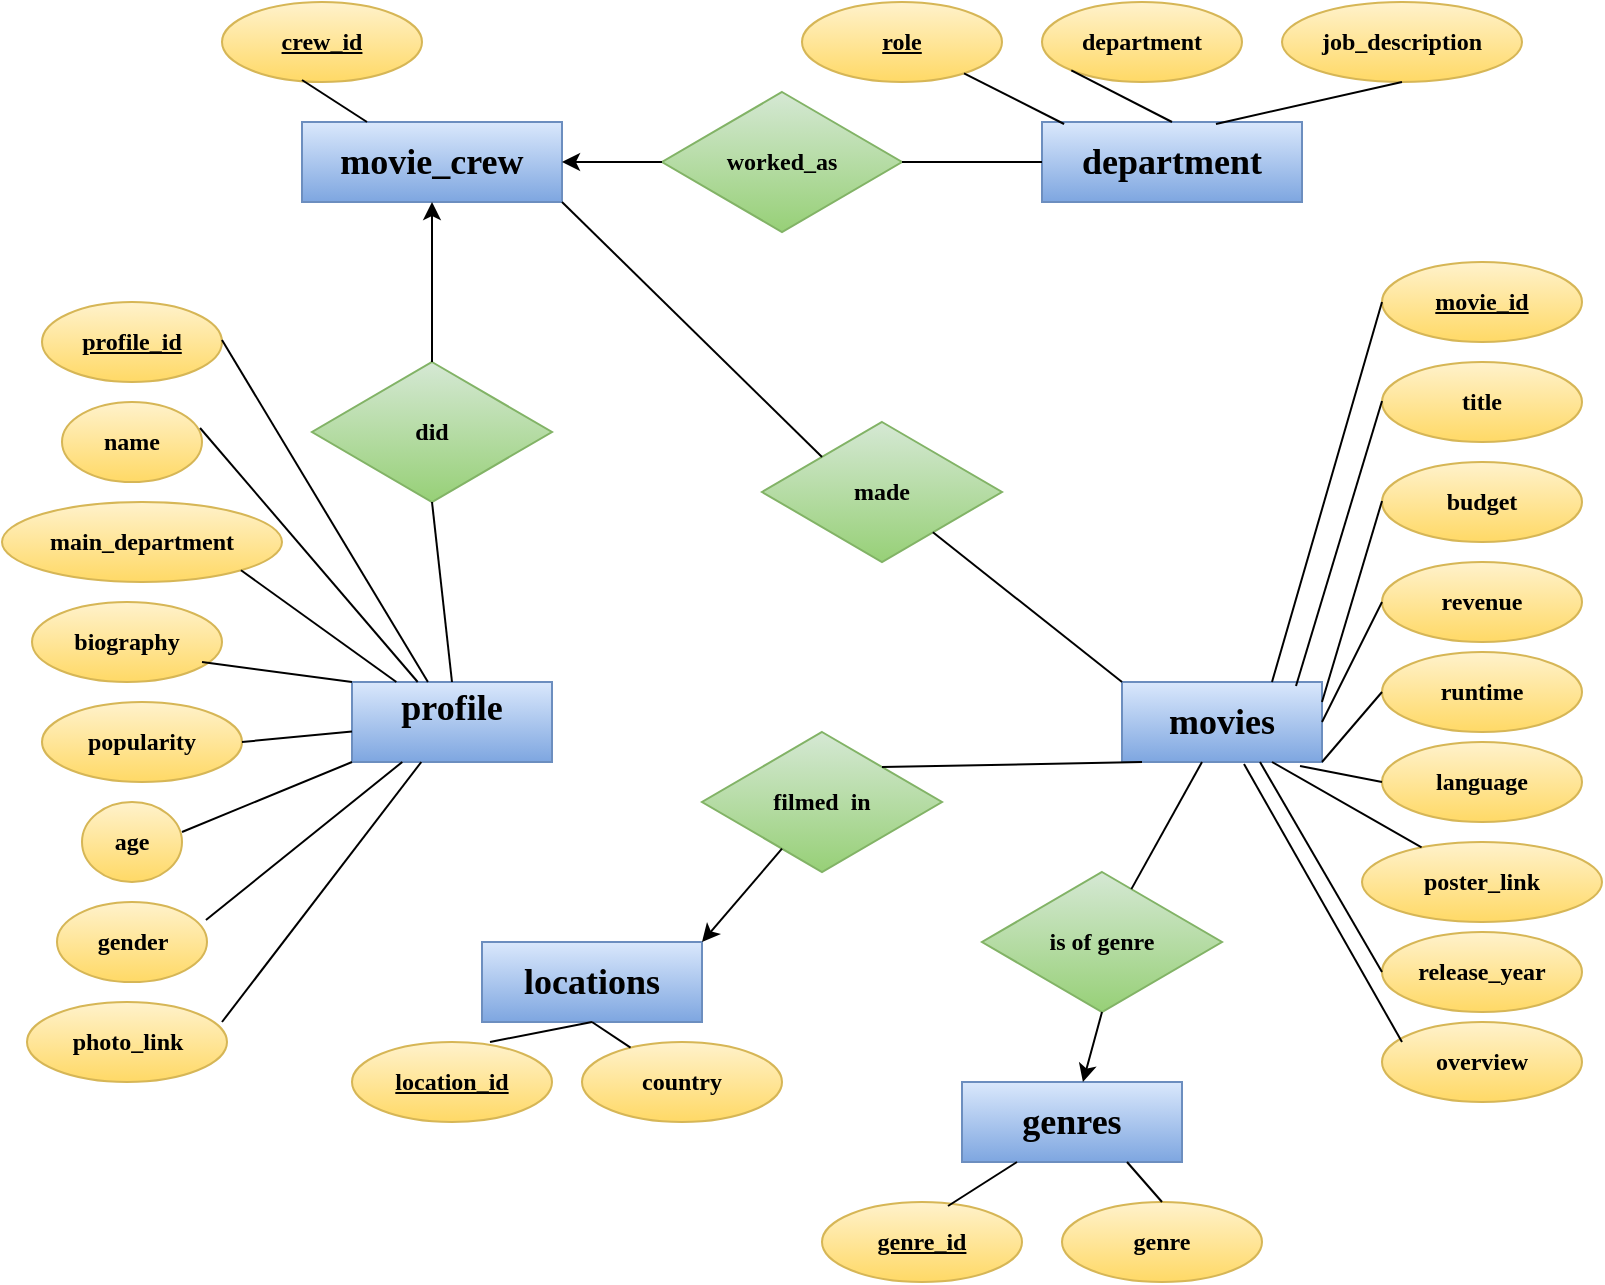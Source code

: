 <mxfile version="14.2.4" type="github">
  <diagram id="fEWZB5T_Xkg65_PU7XJZ" name="Page-1">
    <mxGraphModel dx="1108" dy="450" grid="1" gridSize="10" guides="1" tooltips="1" connect="1" arrows="1" fold="1" page="1" pageScale="1" pageWidth="850" pageHeight="1100" math="0" shadow="0">
      <root>
        <mxCell id="0" />
        <mxCell id="1" parent="0" />
        <mxCell id="KkJ_TuLorG1xZhDRaCZ--3" value="&lt;h2&gt;&lt;b&gt;&lt;font face=&quot;Georgia&quot;&gt;movies&lt;/font&gt;&lt;/b&gt;&lt;/h2&gt;" style="whiteSpace=wrap;html=1;align=center;fillColor=#dae8fc;strokeColor=#6c8ebf;gradientColor=#7ea6e0;" parent="1" vertex="1">
          <mxGeometry x="590" y="400" width="100" height="40" as="geometry" />
        </mxCell>
        <mxCell id="KkJ_TuLorG1xZhDRaCZ--6" value="&lt;h2&gt;&lt;b&gt;&lt;font face=&quot;Georgia&quot;&gt;profile&lt;/font&gt;&lt;/b&gt;&lt;/h2&gt;&lt;span style=&quot;color: rgba(0 , 0 , 0 , 0) ; font-family: monospace ; font-size: 0px&quot;&gt;%3CmxGraphModel%3E%3Croot%3E%3CmxCell%20id%3D%220%22%2F%3E%3CmxCell%20id%3D%221%22%20parent%3D%220%22%2F%3E%3CmxCell%20id%3D%222%22%20value%3D%22%26lt%3Bh2%26gt%3B%26lt%3Bb%26gt%3B%26lt%3Bfont%20face%3D%26quot%3BGeorgia%26quot%3B%26gt%3Bmovies%26lt%3B%2Ffont%26gt%3B%26lt%3B%2Fb%26gt%3B%26lt%3B%2Fh2%26gt%3B%22%20style%3D%22whiteSpace%3Dwrap%3Bhtml%3D1%3Balign%3Dcenter%3BfillColor%3D%23dae8fc%3BstrokeColor%3D%236c8ebf%3BgradientColor%3D%237ea6e0%3B%22%20vertex%3D%221%22%20parent%3D%221%22%3E%3CmxGeometry%20x%3D%22370%22%20y%3D%22210%22%20width%3D%22100%22%20height%3D%2240%22%20as%3D%22geometry%22%2F%3E%3C%2FmxCell%3E%3C%2Froot%3E%3C%2FmxGraphModel%3E&lt;/span&gt;" style="whiteSpace=wrap;html=1;align=center;fillColor=#dae8fc;strokeColor=#6c8ebf;gradientColor=#7ea6e0;" parent="1" vertex="1">
          <mxGeometry x="205" y="400" width="100" height="40" as="geometry" />
        </mxCell>
        <mxCell id="KkJ_TuLorG1xZhDRaCZ--8" value="&lt;h2&gt;&lt;b&gt;&lt;font face=&quot;Georgia&quot;&gt;department&lt;/font&gt;&lt;/b&gt;&lt;/h2&gt;" style="whiteSpace=wrap;html=1;align=center;fillColor=#dae8fc;strokeColor=#6c8ebf;gradientColor=#7ea6e0;" parent="1" vertex="1">
          <mxGeometry x="550" y="120" width="130" height="40" as="geometry" />
        </mxCell>
        <mxCell id="KkJ_TuLorG1xZhDRaCZ--9" value="&lt;h2&gt;&lt;b&gt;&lt;font face=&quot;Georgia&quot;&gt;locations&lt;/font&gt;&lt;/b&gt;&lt;/h2&gt;" style="whiteSpace=wrap;html=1;align=center;fillColor=#dae8fc;strokeColor=#6c8ebf;gradientColor=#7ea6e0;" parent="1" vertex="1">
          <mxGeometry x="270" y="530" width="110" height="40" as="geometry" />
        </mxCell>
        <mxCell id="KkJ_TuLorG1xZhDRaCZ--10" value="&lt;h2&gt;&lt;font face=&quot;Georgia&quot;&gt;movie_crew&lt;/font&gt;&lt;/h2&gt;" style="whiteSpace=wrap;html=1;align=center;fillColor=#dae8fc;strokeColor=#6c8ebf;gradientColor=#7ea6e0;" parent="1" vertex="1">
          <mxGeometry x="180" y="120" width="130" height="40" as="geometry" />
        </mxCell>
        <mxCell id="KkJ_TuLorG1xZhDRaCZ--11" value="&lt;b&gt;&lt;font face=&quot;Georgia&quot;&gt;profile_id&lt;/font&gt;&lt;/b&gt;" style="ellipse;whiteSpace=wrap;html=1;align=center;fontStyle=4;fillColor=#fff2cc;strokeColor=#d6b656;gradientColor=#ffd966;" parent="1" vertex="1">
          <mxGeometry x="50" y="210" width="90" height="40" as="geometry" />
        </mxCell>
        <mxCell id="KkJ_TuLorG1xZhDRaCZ--12" value="&lt;b&gt;&lt;font face=&quot;Georgia&quot;&gt;crew_id&lt;/font&gt;&lt;/b&gt;" style="ellipse;whiteSpace=wrap;html=1;align=center;fontStyle=4;fillColor=#fff2cc;strokeColor=#d6b656;gradientColor=#ffd966;" parent="1" vertex="1">
          <mxGeometry x="140" y="60" width="100" height="40" as="geometry" />
        </mxCell>
        <mxCell id="KkJ_TuLorG1xZhDRaCZ--13" value="&lt;div style=&quot;direction: rtl&quot;&gt;&lt;b&gt;&lt;font face=&quot;Georgia&quot;&gt;movie_id&lt;/font&gt;&lt;/b&gt;&lt;/div&gt;" style="ellipse;whiteSpace=wrap;html=1;align=center;fontStyle=4;fillColor=#fff2cc;strokeColor=#d6b656;gradientColor=#ffd966;" parent="1" vertex="1">
          <mxGeometry x="720" y="190" width="100" height="40" as="geometry" />
        </mxCell>
        <mxCell id="KkJ_TuLorG1xZhDRaCZ--14" value="&lt;b&gt;&lt;font face=&quot;Georgia&quot;&gt;location_id&lt;/font&gt;&lt;/b&gt;" style="ellipse;whiteSpace=wrap;html=1;align=center;fontStyle=4;fillColor=#fff2cc;strokeColor=#d6b656;gradientColor=#ffd966;" parent="1" vertex="1">
          <mxGeometry x="205" y="580" width="100" height="40" as="geometry" />
        </mxCell>
        <mxCell id="KkJ_TuLorG1xZhDRaCZ--15" value="&lt;b&gt;&lt;font face=&quot;Georgia&quot;&gt;role&lt;/font&gt;&lt;/b&gt;" style="ellipse;whiteSpace=wrap;html=1;align=center;fontStyle=4;fillColor=#fff2cc;strokeColor=#d6b656;gradientColor=#ffd966;" parent="1" vertex="1">
          <mxGeometry x="430" y="60" width="100" height="40" as="geometry" />
        </mxCell>
        <mxCell id="KkJ_TuLorG1xZhDRaCZ--16" value="&lt;b&gt;&lt;font face=&quot;Georgia&quot;&gt;name&lt;/font&gt;&lt;/b&gt;" style="ellipse;whiteSpace=wrap;html=1;align=center;fillColor=#fff2cc;strokeColor=#d6b656;gradientColor=#ffd966;" parent="1" vertex="1">
          <mxGeometry x="60" y="260" width="70" height="40" as="geometry" />
        </mxCell>
        <mxCell id="KkJ_TuLorG1xZhDRaCZ--17" value="&lt;b&gt;&lt;font face=&quot;Georgia&quot;&gt;poster_link&lt;/font&gt;&lt;/b&gt;" style="ellipse;whiteSpace=wrap;html=1;align=center;fillColor=#fff2cc;strokeColor=#d6b656;gradientColor=#ffd966;" parent="1" vertex="1">
          <mxGeometry x="710" y="480" width="120" height="40" as="geometry" />
        </mxCell>
        <mxCell id="KkJ_TuLorG1xZhDRaCZ--18" value="&lt;b&gt;&lt;font face=&quot;Georgia&quot;&gt;language&lt;/font&gt;&lt;/b&gt;" style="ellipse;whiteSpace=wrap;html=1;align=center;fillColor=#fff2cc;strokeColor=#d6b656;gradientColor=#ffd966;" parent="1" vertex="1">
          <mxGeometry x="720" y="430" width="100" height="40" as="geometry" />
        </mxCell>
        <mxCell id="KkJ_TuLorG1xZhDRaCZ--19" value="&lt;b&gt;&lt;font face=&quot;Georgia&quot;&gt;runtime&lt;/font&gt;&lt;/b&gt;" style="ellipse;whiteSpace=wrap;html=1;align=center;fillColor=#fff2cc;strokeColor=#d6b656;gradientColor=#ffd966;" parent="1" vertex="1">
          <mxGeometry x="720" y="385" width="100" height="40" as="geometry" />
        </mxCell>
        <mxCell id="KkJ_TuLorG1xZhDRaCZ--20" value="&lt;b&gt;&lt;font face=&quot;Georgia&quot;&gt;revenue&lt;/font&gt;&lt;/b&gt;" style="ellipse;whiteSpace=wrap;html=1;align=center;fillColor=#fff2cc;strokeColor=#d6b656;gradientColor=#ffd966;" parent="1" vertex="1">
          <mxGeometry x="720" y="340" width="100" height="40" as="geometry" />
        </mxCell>
        <mxCell id="KkJ_TuLorG1xZhDRaCZ--21" value="&lt;b&gt;&lt;font face=&quot;Georgia&quot;&gt;budget&lt;/font&gt;&lt;/b&gt;" style="ellipse;whiteSpace=wrap;html=1;align=center;fillColor=#fff2cc;strokeColor=#d6b656;gradientColor=#ffd966;" parent="1" vertex="1">
          <mxGeometry x="720" y="290" width="100" height="40" as="geometry" />
        </mxCell>
        <mxCell id="KkJ_TuLorG1xZhDRaCZ--22" value="&lt;b&gt;&lt;font face=&quot;Georgia&quot;&gt;title&lt;/font&gt;&lt;/b&gt;" style="ellipse;whiteSpace=wrap;html=1;align=center;fillColor=#fff2cc;strokeColor=#d6b656;gradientColor=#ffd966;" parent="1" vertex="1">
          <mxGeometry x="720" y="240" width="100" height="40" as="geometry" />
        </mxCell>
        <mxCell id="KkJ_TuLorG1xZhDRaCZ--23" value="&lt;b&gt;&lt;font face=&quot;Georgia&quot;&gt;country&lt;/font&gt;&lt;/b&gt;" style="ellipse;whiteSpace=wrap;html=1;align=center;fillColor=#fff2cc;strokeColor=#d6b656;gradientColor=#ffd966;" parent="1" vertex="1">
          <mxGeometry x="320" y="580" width="100" height="40" as="geometry" />
        </mxCell>
        <mxCell id="KkJ_TuLorG1xZhDRaCZ--25" value="&lt;b&gt;&lt;font face=&quot;Georgia&quot;&gt;release_year&lt;/font&gt;&lt;/b&gt;" style="ellipse;whiteSpace=wrap;html=1;align=center;fillColor=#fff2cc;strokeColor=#d6b656;gradientColor=#ffd966;" parent="1" vertex="1">
          <mxGeometry x="720" y="525" width="100" height="40" as="geometry" />
        </mxCell>
        <mxCell id="KkJ_TuLorG1xZhDRaCZ--27" value="&lt;b&gt;&lt;font face=&quot;Georgia&quot;&gt;department&lt;/font&gt;&lt;/b&gt;" style="ellipse;whiteSpace=wrap;html=1;align=center;fillColor=#fff2cc;strokeColor=#d6b656;gradientColor=#ffd966;" parent="1" vertex="1">
          <mxGeometry x="550" y="60" width="100" height="40" as="geometry" />
        </mxCell>
        <mxCell id="KkJ_TuLorG1xZhDRaCZ--28" value="&lt;b&gt;&lt;font face=&quot;Georgia&quot;&gt;biography&lt;/font&gt;&lt;/b&gt;" style="ellipse;whiteSpace=wrap;html=1;align=center;fillColor=#fff2cc;strokeColor=#d6b656;gradientColor=#ffd966;" parent="1" vertex="1">
          <mxGeometry x="45" y="360" width="95" height="40" as="geometry" />
        </mxCell>
        <mxCell id="KkJ_TuLorG1xZhDRaCZ--29" value="&lt;b&gt;&lt;font face=&quot;Georgia&quot;&gt;photo_link&lt;/font&gt;&lt;/b&gt;" style="ellipse;whiteSpace=wrap;html=1;align=center;fillColor=#fff2cc;strokeColor=#d6b656;gradientColor=#ffd966;" parent="1" vertex="1">
          <mxGeometry x="42.5" y="560" width="100" height="40" as="geometry" />
        </mxCell>
        <mxCell id="KkJ_TuLorG1xZhDRaCZ--30" value="&lt;b&gt;&lt;font face=&quot;Georgia&quot;&gt;popularity&lt;/font&gt;&lt;/b&gt;" style="ellipse;whiteSpace=wrap;html=1;align=center;fillColor=#fff2cc;strokeColor=#d6b656;gradientColor=#ffd966;" parent="1" vertex="1">
          <mxGeometry x="50" y="410" width="100" height="40" as="geometry" />
        </mxCell>
        <mxCell id="KkJ_TuLorG1xZhDRaCZ--31" value="&lt;b&gt;&lt;font face=&quot;Georgia&quot;&gt;main_department&lt;/font&gt;&lt;/b&gt;" style="ellipse;whiteSpace=wrap;html=1;align=center;fillColor=#fff2cc;strokeColor=#d6b656;gradientColor=#ffd966;" parent="1" vertex="1">
          <mxGeometry x="30" y="310" width="140" height="40" as="geometry" />
        </mxCell>
        <mxCell id="KkJ_TuLorG1xZhDRaCZ--32" value="&lt;font face=&quot;Georgia&quot;&gt;&lt;b&gt;age&lt;/b&gt;&lt;/font&gt;" style="ellipse;whiteSpace=wrap;html=1;align=center;fillColor=#fff2cc;strokeColor=#d6b656;gradientColor=#ffd966;" parent="1" vertex="1">
          <mxGeometry x="70" y="460" width="50" height="40" as="geometry" />
        </mxCell>
        <mxCell id="KkJ_TuLorG1xZhDRaCZ--33" value="&lt;b&gt;&lt;font face=&quot;Georgia&quot;&gt;gender&lt;/font&gt;&lt;/b&gt;" style="ellipse;whiteSpace=wrap;html=1;align=center;fillColor=#fff2cc;strokeColor=#d6b656;gradientColor=#ffd966;" parent="1" vertex="1">
          <mxGeometry x="57.5" y="510" width="75" height="40" as="geometry" />
        </mxCell>
        <mxCell id="KkJ_TuLorG1xZhDRaCZ--35" value="&lt;b&gt;&lt;font face=&quot;Georgia&quot;&gt;overview&lt;/font&gt;&lt;/b&gt;" style="ellipse;whiteSpace=wrap;html=1;align=center;fillColor=#fff2cc;strokeColor=#d6b656;gradientColor=#ffd966;" parent="1" vertex="1">
          <mxGeometry x="720" y="570" width="100" height="40" as="geometry" />
        </mxCell>
        <mxCell id="KkJ_TuLorG1xZhDRaCZ--36" value="&lt;b&gt;&lt;font face=&quot;Georgia&quot;&gt;job_description&lt;/font&gt;&lt;/b&gt;" style="ellipse;whiteSpace=wrap;html=1;align=center;fillColor=#fff2cc;strokeColor=#d6b656;gradientColor=#ffd966;" parent="1" vertex="1">
          <mxGeometry x="670" y="60" width="120" height="40" as="geometry" />
        </mxCell>
        <mxCell id="KkJ_TuLorG1xZhDRaCZ--37" value="&lt;font face=&quot;Georgia&quot;&gt;&lt;b&gt;worked_as&lt;/b&gt;&lt;/font&gt;" style="shape=rhombus;perimeter=rhombusPerimeter;whiteSpace=wrap;html=1;align=center;fillColor=#d5e8d4;strokeColor=#82b366;gradientColor=#97d077;" parent="1" vertex="1">
          <mxGeometry x="360" y="105" width="120" height="70" as="geometry" />
        </mxCell>
        <mxCell id="KkJ_TuLorG1xZhDRaCZ--38" value="&lt;font face=&quot;Georgia&quot;&gt;&lt;b&gt;made&lt;/b&gt;&lt;/font&gt;" style="shape=rhombus;perimeter=rhombusPerimeter;whiteSpace=wrap;html=1;align=center;fillColor=#d5e8d4;strokeColor=#82b366;gradientColor=#97d077;" parent="1" vertex="1">
          <mxGeometry x="410" y="270" width="120" height="70" as="geometry" />
        </mxCell>
        <mxCell id="KkJ_TuLorG1xZhDRaCZ--39" value="&lt;font face=&quot;Georgia&quot;&gt;&lt;b&gt;did&lt;/b&gt;&lt;/font&gt;" style="shape=rhombus;perimeter=rhombusPerimeter;whiteSpace=wrap;html=1;align=center;gradientColor=#97d077;fillColor=#d5e8d4;strokeColor=#82b366;" parent="1" vertex="1">
          <mxGeometry x="185" y="240" width="120" height="70" as="geometry" />
        </mxCell>
        <mxCell id="KkJ_TuLorG1xZhDRaCZ--40" value="&lt;font face=&quot;Georgia&quot;&gt;&lt;b&gt;filmed&amp;nbsp; in&lt;/b&gt;&lt;/font&gt;" style="shape=rhombus;perimeter=rhombusPerimeter;whiteSpace=wrap;html=1;align=center;fillColor=#d5e8d4;strokeColor=#82b366;gradientColor=#97d077;" parent="1" vertex="1">
          <mxGeometry x="380" y="425" width="120" height="70" as="geometry" />
        </mxCell>
        <mxCell id="KkJ_TuLorG1xZhDRaCZ--45" value="" style="endArrow=none;html=1;rounded=0;" parent="1" target="KkJ_TuLorG1xZhDRaCZ--6" edge="1">
          <mxGeometry relative="1" as="geometry">
            <mxPoint x="140" y="229" as="sourcePoint" />
            <mxPoint x="300" y="229" as="targetPoint" />
          </mxGeometry>
        </mxCell>
        <mxCell id="KkJ_TuLorG1xZhDRaCZ--47" value="" style="endArrow=none;html=1;rounded=0;exitX=0.986;exitY=0.325;exitDx=0;exitDy=0;exitPerimeter=0;" parent="1" source="KkJ_TuLorG1xZhDRaCZ--16" target="KkJ_TuLorG1xZhDRaCZ--6" edge="1">
          <mxGeometry relative="1" as="geometry">
            <mxPoint x="130" y="279.5" as="sourcePoint" />
            <mxPoint x="210" y="280" as="targetPoint" />
            <Array as="points" />
          </mxGeometry>
        </mxCell>
        <mxCell id="KkJ_TuLorG1xZhDRaCZ--48" value="" style="endArrow=none;html=1;rounded=0;exitX=0.5;exitY=1;exitDx=0;exitDy=0;" parent="1" source="KkJ_TuLorG1xZhDRaCZ--9" target="KkJ_TuLorG1xZhDRaCZ--23" edge="1">
          <mxGeometry relative="1" as="geometry">
            <mxPoint x="300" y="619" as="sourcePoint" />
            <mxPoint x="460" y="619" as="targetPoint" />
          </mxGeometry>
        </mxCell>
        <mxCell id="KkJ_TuLorG1xZhDRaCZ--49" value="" style="endArrow=none;html=1;rounded=0;" parent="1" edge="1">
          <mxGeometry relative="1" as="geometry">
            <mxPoint x="677" y="402" as="sourcePoint" />
            <mxPoint x="720" y="259.5" as="targetPoint" />
          </mxGeometry>
        </mxCell>
        <mxCell id="KkJ_TuLorG1xZhDRaCZ--50" value="" style="endArrow=none;html=1;rounded=0;exitX=0.75;exitY=0;exitDx=0;exitDy=0;entryX=0;entryY=0.5;entryDx=0;entryDy=0;" parent="1" source="KkJ_TuLorG1xZhDRaCZ--3" target="KkJ_TuLorG1xZhDRaCZ--13" edge="1">
          <mxGeometry relative="1" as="geometry">
            <mxPoint x="570" y="210" as="sourcePoint" />
            <mxPoint x="730" y="210" as="targetPoint" />
          </mxGeometry>
        </mxCell>
        <mxCell id="KkJ_TuLorG1xZhDRaCZ--51" value="" style="endArrow=none;html=1;rounded=0;exitX=0.69;exitY=0;exitDx=0;exitDy=0;exitPerimeter=0;entryX=0.5;entryY=1;entryDx=0;entryDy=0;" parent="1" source="KkJ_TuLorG1xZhDRaCZ--14" target="KkJ_TuLorG1xZhDRaCZ--9" edge="1">
          <mxGeometry relative="1" as="geometry">
            <mxPoint x="250" y="600" as="sourcePoint" />
            <mxPoint x="410" y="600" as="targetPoint" />
          </mxGeometry>
        </mxCell>
        <mxCell id="KkJ_TuLorG1xZhDRaCZ--52" value="" style="endArrow=none;html=1;rounded=0;exitX=0.61;exitY=1.025;exitDx=0;exitDy=0;exitPerimeter=0;" parent="1" source="KkJ_TuLorG1xZhDRaCZ--3" edge="1">
          <mxGeometry relative="1" as="geometry">
            <mxPoint x="670" y="370.5" as="sourcePoint" />
            <mxPoint x="730" y="580" as="targetPoint" />
          </mxGeometry>
        </mxCell>
        <mxCell id="KkJ_TuLorG1xZhDRaCZ--53" value="" style="endArrow=none;html=1;rounded=0;" parent="1" target="KkJ_TuLorG1xZhDRaCZ--6" edge="1">
          <mxGeometry relative="1" as="geometry">
            <mxPoint x="140" y="570" as="sourcePoint" />
            <mxPoint x="290" y="580" as="targetPoint" />
          </mxGeometry>
        </mxCell>
        <mxCell id="KkJ_TuLorG1xZhDRaCZ--54" value="" style="endArrow=none;html=1;rounded=0;exitX=0.993;exitY=0.225;exitDx=0;exitDy=0;exitPerimeter=0;" parent="1" source="KkJ_TuLorG1xZhDRaCZ--33" target="KkJ_TuLorG1xZhDRaCZ--6" edge="1">
          <mxGeometry relative="1" as="geometry">
            <mxPoint x="120" y="529.5" as="sourcePoint" />
            <mxPoint x="280" y="529.5" as="targetPoint" />
          </mxGeometry>
        </mxCell>
        <mxCell id="KkJ_TuLorG1xZhDRaCZ--55" value="" style="endArrow=none;html=1;rounded=0;entryX=0;entryY=1;entryDx=0;entryDy=0;" parent="1" target="KkJ_TuLorG1xZhDRaCZ--6" edge="1">
          <mxGeometry relative="1" as="geometry">
            <mxPoint x="120" y="475" as="sourcePoint" />
            <mxPoint x="280" y="475" as="targetPoint" />
          </mxGeometry>
        </mxCell>
        <mxCell id="KkJ_TuLorG1xZhDRaCZ--56" value="" style="endArrow=none;html=1;rounded=0;" parent="1" target="KkJ_TuLorG1xZhDRaCZ--6" edge="1">
          <mxGeometry relative="1" as="geometry">
            <mxPoint x="150" y="430" as="sourcePoint" />
            <mxPoint x="190" y="420" as="targetPoint" />
          </mxGeometry>
        </mxCell>
        <mxCell id="KkJ_TuLorG1xZhDRaCZ--57" value="" style="endArrow=none;html=1;rounded=0;entryX=0;entryY=0;entryDx=0;entryDy=0;" parent="1" target="KkJ_TuLorG1xZhDRaCZ--6" edge="1">
          <mxGeometry relative="1" as="geometry">
            <mxPoint x="130" y="390" as="sourcePoint" />
            <mxPoint x="290" y="390" as="targetPoint" />
          </mxGeometry>
        </mxCell>
        <mxCell id="KkJ_TuLorG1xZhDRaCZ--58" value="" style="endArrow=none;html=1;rounded=0;exitX=1;exitY=1;exitDx=0;exitDy=0;" parent="1" source="KkJ_TuLorG1xZhDRaCZ--31" target="KkJ_TuLorG1xZhDRaCZ--6" edge="1">
          <mxGeometry relative="1" as="geometry">
            <mxPoint x="165" y="340" as="sourcePoint" />
            <mxPoint x="325" y="330" as="targetPoint" />
          </mxGeometry>
        </mxCell>
        <mxCell id="KkJ_TuLorG1xZhDRaCZ--60" value="" style="endArrow=none;html=1;rounded=0;exitX=1;exitY=0.25;exitDx=0;exitDy=0;" parent="1" source="KkJ_TuLorG1xZhDRaCZ--3" edge="1">
          <mxGeometry relative="1" as="geometry">
            <mxPoint x="560" y="309.5" as="sourcePoint" />
            <mxPoint x="720" y="309.5" as="targetPoint" />
          </mxGeometry>
        </mxCell>
        <mxCell id="KkJ_TuLorG1xZhDRaCZ--61" value="" style="endArrow=none;html=1;rounded=0;exitX=0.69;exitY=1;exitDx=0;exitDy=0;exitPerimeter=0;entryX=0;entryY=0.5;entryDx=0;entryDy=0;" parent="1" source="KkJ_TuLorG1xZhDRaCZ--3" target="KkJ_TuLorG1xZhDRaCZ--25" edge="1">
          <mxGeometry relative="1" as="geometry">
            <mxPoint x="570" y="599" as="sourcePoint" />
            <mxPoint x="730" y="599" as="targetPoint" />
          </mxGeometry>
        </mxCell>
        <mxCell id="KkJ_TuLorG1xZhDRaCZ--62" value="" style="endArrow=none;html=1;rounded=0;exitX=0.75;exitY=1;exitDx=0;exitDy=0;" parent="1" source="KkJ_TuLorG1xZhDRaCZ--3" target="KkJ_TuLorG1xZhDRaCZ--17" edge="1">
          <mxGeometry relative="1" as="geometry">
            <mxPoint x="560" y="549" as="sourcePoint" />
            <mxPoint x="720" y="549" as="targetPoint" />
          </mxGeometry>
        </mxCell>
        <mxCell id="KkJ_TuLorG1xZhDRaCZ--63" value="" style="endArrow=none;html=1;rounded=0;exitX=0.89;exitY=1.05;exitDx=0;exitDy=0;exitPerimeter=0;entryX=0;entryY=0.5;entryDx=0;entryDy=0;" parent="1" source="KkJ_TuLorG1xZhDRaCZ--3" target="KkJ_TuLorG1xZhDRaCZ--18" edge="1">
          <mxGeometry relative="1" as="geometry">
            <mxPoint x="560" y="509" as="sourcePoint" />
            <mxPoint x="720" y="509" as="targetPoint" />
          </mxGeometry>
        </mxCell>
        <mxCell id="KkJ_TuLorG1xZhDRaCZ--64" value="" style="endArrow=none;html=1;rounded=0;exitX=1;exitY=1;exitDx=0;exitDy=0;entryX=0;entryY=0.5;entryDx=0;entryDy=0;" parent="1" source="KkJ_TuLorG1xZhDRaCZ--3" target="KkJ_TuLorG1xZhDRaCZ--19" edge="1">
          <mxGeometry relative="1" as="geometry">
            <mxPoint x="560" y="460" as="sourcePoint" />
            <mxPoint x="720" y="460" as="targetPoint" />
          </mxGeometry>
        </mxCell>
        <mxCell id="KkJ_TuLorG1xZhDRaCZ--65" value="" style="endArrow=none;html=1;rounded=0;exitX=1;exitY=0.5;exitDx=0;exitDy=0;entryX=0;entryY=0.5;entryDx=0;entryDy=0;" parent="1" source="KkJ_TuLorG1xZhDRaCZ--3" target="KkJ_TuLorG1xZhDRaCZ--20" edge="1">
          <mxGeometry relative="1" as="geometry">
            <mxPoint x="580" y="409.5" as="sourcePoint" />
            <mxPoint x="740" y="409.5" as="targetPoint" />
          </mxGeometry>
        </mxCell>
        <mxCell id="KkJ_TuLorG1xZhDRaCZ--66" value="" style="endArrow=none;html=1;rounded=0;exitX=0.669;exitY=0.025;exitDx=0;exitDy=0;exitPerimeter=0;entryX=0.5;entryY=1;entryDx=0;entryDy=0;" parent="1" source="KkJ_TuLorG1xZhDRaCZ--8" target="KkJ_TuLorG1xZhDRaCZ--36" edge="1">
          <mxGeometry relative="1" as="geometry">
            <mxPoint x="590" y="100" as="sourcePoint" />
            <mxPoint x="750" y="100" as="targetPoint" />
          </mxGeometry>
        </mxCell>
        <mxCell id="KkJ_TuLorG1xZhDRaCZ--68" value="" style="endArrow=none;html=1;rounded=0;entryX=0.5;entryY=0;entryDx=0;entryDy=0;exitX=0;exitY=1;exitDx=0;exitDy=0;" parent="1" source="KkJ_TuLorG1xZhDRaCZ--27" target="KkJ_TuLorG1xZhDRaCZ--8" edge="1">
          <mxGeometry relative="1" as="geometry">
            <mxPoint x="550" y="99" as="sourcePoint" />
            <mxPoint x="710" y="99" as="targetPoint" />
          </mxGeometry>
        </mxCell>
        <mxCell id="KkJ_TuLorG1xZhDRaCZ--69" value="" style="endArrow=none;html=1;rounded=0;entryX=0.25;entryY=0;entryDx=0;entryDy=0;" parent="1" target="KkJ_TuLorG1xZhDRaCZ--10" edge="1">
          <mxGeometry relative="1" as="geometry">
            <mxPoint x="180" y="99" as="sourcePoint" />
            <mxPoint x="340" y="99" as="targetPoint" />
          </mxGeometry>
        </mxCell>
        <mxCell id="KkJ_TuLorG1xZhDRaCZ--70" value="" style="endArrow=none;html=1;rounded=0;entryX=0.085;entryY=0.025;entryDx=0;entryDy=0;entryPerimeter=0;" parent="1" source="KkJ_TuLorG1xZhDRaCZ--15" target="KkJ_TuLorG1xZhDRaCZ--8" edge="1">
          <mxGeometry relative="1" as="geometry">
            <mxPoint x="390" y="99" as="sourcePoint" />
            <mxPoint x="550" y="99" as="targetPoint" />
          </mxGeometry>
        </mxCell>
        <mxCell id="KkJ_TuLorG1xZhDRaCZ--71" value="" style="endArrow=classic;html=1;entryX=1;entryY=0.5;entryDx=0;entryDy=0;exitX=0;exitY=0.5;exitDx=0;exitDy=0;" parent="1" source="KkJ_TuLorG1xZhDRaCZ--37" target="KkJ_TuLorG1xZhDRaCZ--10" edge="1">
          <mxGeometry width="50" height="50" relative="1" as="geometry">
            <mxPoint x="360" y="140" as="sourcePoint" />
            <mxPoint x="450" y="220" as="targetPoint" />
          </mxGeometry>
        </mxCell>
        <mxCell id="KkJ_TuLorG1xZhDRaCZ--73" value="" style="endArrow=none;html=1;entryX=0;entryY=0.5;entryDx=0;entryDy=0;exitX=1;exitY=0.5;exitDx=0;exitDy=0;" parent="1" source="KkJ_TuLorG1xZhDRaCZ--37" target="KkJ_TuLorG1xZhDRaCZ--8" edge="1">
          <mxGeometry width="50" height="50" relative="1" as="geometry">
            <mxPoint x="400" y="270" as="sourcePoint" />
            <mxPoint x="450" y="220" as="targetPoint" />
          </mxGeometry>
        </mxCell>
        <mxCell id="KkJ_TuLorG1xZhDRaCZ--74" value="" style="endArrow=none;html=1;entryX=0;entryY=0;entryDx=0;entryDy=0;" parent="1" source="KkJ_TuLorG1xZhDRaCZ--38" target="KkJ_TuLorG1xZhDRaCZ--3" edge="1">
          <mxGeometry width="50" height="50" relative="1" as="geometry">
            <mxPoint x="400" y="410" as="sourcePoint" />
            <mxPoint x="450" y="360" as="targetPoint" />
          </mxGeometry>
        </mxCell>
        <mxCell id="KkJ_TuLorG1xZhDRaCZ--75" value="" style="endArrow=none;html=1;entryX=0;entryY=0;entryDx=0;entryDy=0;" parent="1" target="KkJ_TuLorG1xZhDRaCZ--38" edge="1">
          <mxGeometry width="50" height="50" relative="1" as="geometry">
            <mxPoint x="310" y="160" as="sourcePoint" />
            <mxPoint x="450" y="360" as="targetPoint" />
            <Array as="points">
              <mxPoint x="310" y="160" />
            </Array>
          </mxGeometry>
        </mxCell>
        <mxCell id="KkJ_TuLorG1xZhDRaCZ--76" value="" style="endArrow=classic;html=1;exitX=0.5;exitY=0;exitDx=0;exitDy=0;" parent="1" source="KkJ_TuLorG1xZhDRaCZ--39" edge="1">
          <mxGeometry width="50" height="50" relative="1" as="geometry">
            <mxPoint x="195" y="210" as="sourcePoint" />
            <mxPoint x="245" y="160" as="targetPoint" />
          </mxGeometry>
        </mxCell>
        <mxCell id="KkJ_TuLorG1xZhDRaCZ--79" value="" style="endArrow=none;html=1;entryX=0.5;entryY=1;entryDx=0;entryDy=0;exitX=0.5;exitY=0;exitDx=0;exitDy=0;" parent="1" source="KkJ_TuLorG1xZhDRaCZ--6" target="KkJ_TuLorG1xZhDRaCZ--39" edge="1">
          <mxGeometry width="50" height="50" relative="1" as="geometry">
            <mxPoint x="235" y="400" as="sourcePoint" />
            <mxPoint x="285" y="350" as="targetPoint" />
          </mxGeometry>
        </mxCell>
        <mxCell id="KkJ_TuLorG1xZhDRaCZ--80" value="" style="endArrow=classic;html=1;entryX=1;entryY=0;entryDx=0;entryDy=0;" parent="1" source="KkJ_TuLorG1xZhDRaCZ--40" target="KkJ_TuLorG1xZhDRaCZ--9" edge="1">
          <mxGeometry width="50" height="50" relative="1" as="geometry">
            <mxPoint x="400" y="540" as="sourcePoint" />
            <mxPoint x="450" y="490" as="targetPoint" />
          </mxGeometry>
        </mxCell>
        <mxCell id="KkJ_TuLorG1xZhDRaCZ--81" value="" style="endArrow=none;html=1;exitX=1;exitY=0;exitDx=0;exitDy=0;" parent="1" source="KkJ_TuLorG1xZhDRaCZ--40" edge="1">
          <mxGeometry width="50" height="50" relative="1" as="geometry">
            <mxPoint x="550" y="490" as="sourcePoint" />
            <mxPoint x="600" y="440" as="targetPoint" />
          </mxGeometry>
        </mxCell>
        <mxCell id="Ku8yADDSSTX6hfADMVIk-1" value="&lt;h2&gt;&lt;b&gt;&lt;font face=&quot;Georgia&quot;&gt;genres&lt;/font&gt;&lt;/b&gt;&lt;/h2&gt;" style="whiteSpace=wrap;html=1;align=center;fillColor=#dae8fc;strokeColor=#6c8ebf;gradientColor=#7ea6e0;" parent="1" vertex="1">
          <mxGeometry x="510" y="600" width="110" height="40" as="geometry" />
        </mxCell>
        <mxCell id="Ku8yADDSSTX6hfADMVIk-2" value="&lt;b&gt;&lt;font face=&quot;Georgia&quot;&gt;genre_id&lt;/font&gt;&lt;/b&gt;" style="ellipse;whiteSpace=wrap;html=1;align=center;fontStyle=4;fillColor=#fff2cc;strokeColor=#d6b656;gradientColor=#ffd966;" parent="1" vertex="1">
          <mxGeometry x="440" y="660" width="100" height="40" as="geometry" />
        </mxCell>
        <mxCell id="Ku8yADDSSTX6hfADMVIk-3" value="&lt;b&gt;&lt;font face=&quot;Georgia&quot;&gt;genre&lt;/font&gt;&lt;/b&gt;" style="ellipse;whiteSpace=wrap;html=1;align=center;fillColor=#fff2cc;strokeColor=#d6b656;gradientColor=#ffd966;" parent="1" vertex="1">
          <mxGeometry x="560" y="660" width="100" height="40" as="geometry" />
        </mxCell>
        <mxCell id="Ku8yADDSSTX6hfADMVIk-5" value="" style="endArrow=none;html=1;rounded=0;exitX=0.5;exitY=0;exitDx=0;exitDy=0;entryX=0.75;entryY=1;entryDx=0;entryDy=0;" parent="1" source="Ku8yADDSSTX6hfADMVIk-3" target="Ku8yADDSSTX6hfADMVIk-1" edge="1">
          <mxGeometry relative="1" as="geometry">
            <mxPoint x="550" y="590" as="sourcePoint" />
            <mxPoint x="601" y="580" as="targetPoint" />
          </mxGeometry>
        </mxCell>
        <mxCell id="Ku8yADDSSTX6hfADMVIk-6" value="" style="endArrow=none;html=1;rounded=0;exitX=0.63;exitY=0.05;exitDx=0;exitDy=0;exitPerimeter=0;entryX=0.25;entryY=1;entryDx=0;entryDy=0;" parent="1" source="Ku8yADDSSTX6hfADMVIk-2" target="Ku8yADDSSTX6hfADMVIk-1" edge="1">
          <mxGeometry relative="1" as="geometry">
            <mxPoint x="490" y="590" as="sourcePoint" />
            <mxPoint x="541" y="580" as="targetPoint" />
          </mxGeometry>
        </mxCell>
        <mxCell id="Ku8yADDSSTX6hfADMVIk-7" value="&lt;font face=&quot;Georgia&quot;&gt;&lt;b&gt;is of genre&lt;/b&gt;&lt;/font&gt;" style="shape=rhombus;perimeter=rhombusPerimeter;whiteSpace=wrap;html=1;align=center;fillColor=#d5e8d4;strokeColor=#82b366;gradientColor=#97d077;" parent="1" vertex="1">
          <mxGeometry x="520" y="495" width="120" height="70" as="geometry" />
        </mxCell>
        <mxCell id="Ku8yADDSSTX6hfADMVIk-8" value="" style="endArrow=classic;html=1;exitX=0.5;exitY=1;exitDx=0;exitDy=0;" parent="1" source="Ku8yADDSSTX6hfADMVIk-7" target="Ku8yADDSSTX6hfADMVIk-1" edge="1">
          <mxGeometry width="50" height="50" relative="1" as="geometry">
            <mxPoint x="575" y="560" as="sourcePoint" />
            <mxPoint x="535" y="570" as="targetPoint" />
          </mxGeometry>
        </mxCell>
        <mxCell id="Ku8yADDSSTX6hfADMVIk-9" value="" style="endArrow=none;html=1;" parent="1" source="Ku8yADDSSTX6hfADMVIk-7" edge="1">
          <mxGeometry width="50" height="50" relative="1" as="geometry">
            <mxPoint x="500" y="442.5" as="sourcePoint" />
            <mxPoint x="630" y="440" as="targetPoint" />
          </mxGeometry>
        </mxCell>
      </root>
    </mxGraphModel>
  </diagram>
</mxfile>
